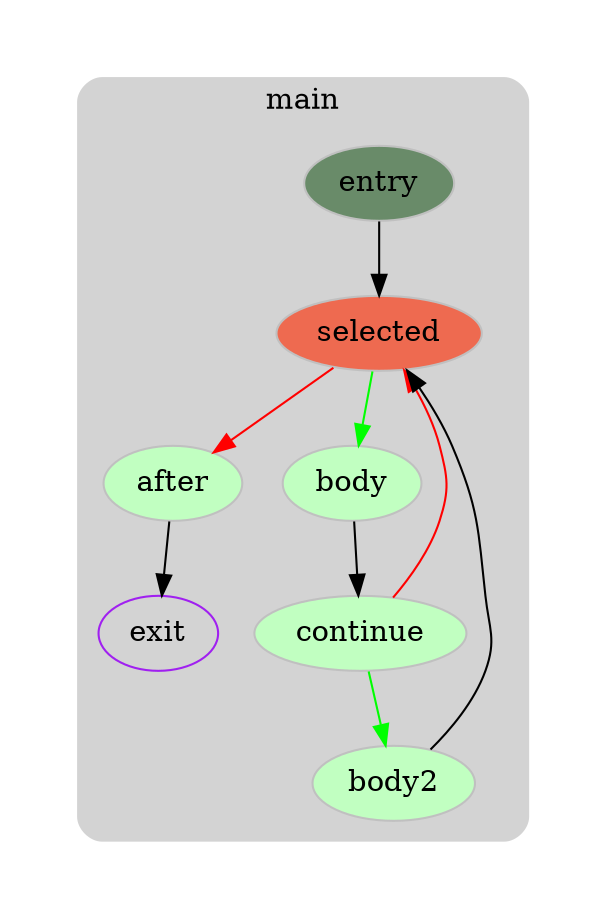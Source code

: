 digraph G {
  compound=true
  subgraph cluster_ {
    peripheries=0
    margin=10
    subgraph cluster_0_wrapper {
      peripheries=0
      margin=15
      subgraph cluster_0 {
        label="main"
        color=darkgray
        style=rounded
        bgcolor=lightgray
        margin=10
        cluster_0_0[label="entry",shape=oval,color=blue,rank=source,style=filled,fillcolor="darkseagreen4",color=gray]
        cluster_0_1[label="selected",shape=oval,style=filled,fillcolor="coral2",color=gray]
        cluster_0_2[label="body",shape=oval,style=filled,fillcolor="darkseagreen1",color=gray]
        cluster_0_3[label="continue",shape=oval,style=filled,fillcolor="darkseagreen1",color=gray]
        cluster_0_4[label="body2",shape=oval,style=filled,fillcolor="darkseagreen1",color=gray]
        cluster_0_5[label="after",shape=oval,style=filled,fillcolor="darkseagreen1",color=gray]
        cluster_0_exit[label=exit,color=purple,rank=sink]
        cluster_0_0 -> cluster_0_1
        cluster_0_1 -> cluster_0_2 [color=green]
        cluster_0_1 -> cluster_0_5 [color=red]
        cluster_0_2 -> cluster_0_3
        cluster_0_3 -> cluster_0_4 [color=green]
        cluster_0_3 -> cluster_0_1 [color=red]
        cluster_0_4 -> cluster_0_1
        cluster_0_5 -> cluster_0_exit [color=black]
      }
    }
  }
}
